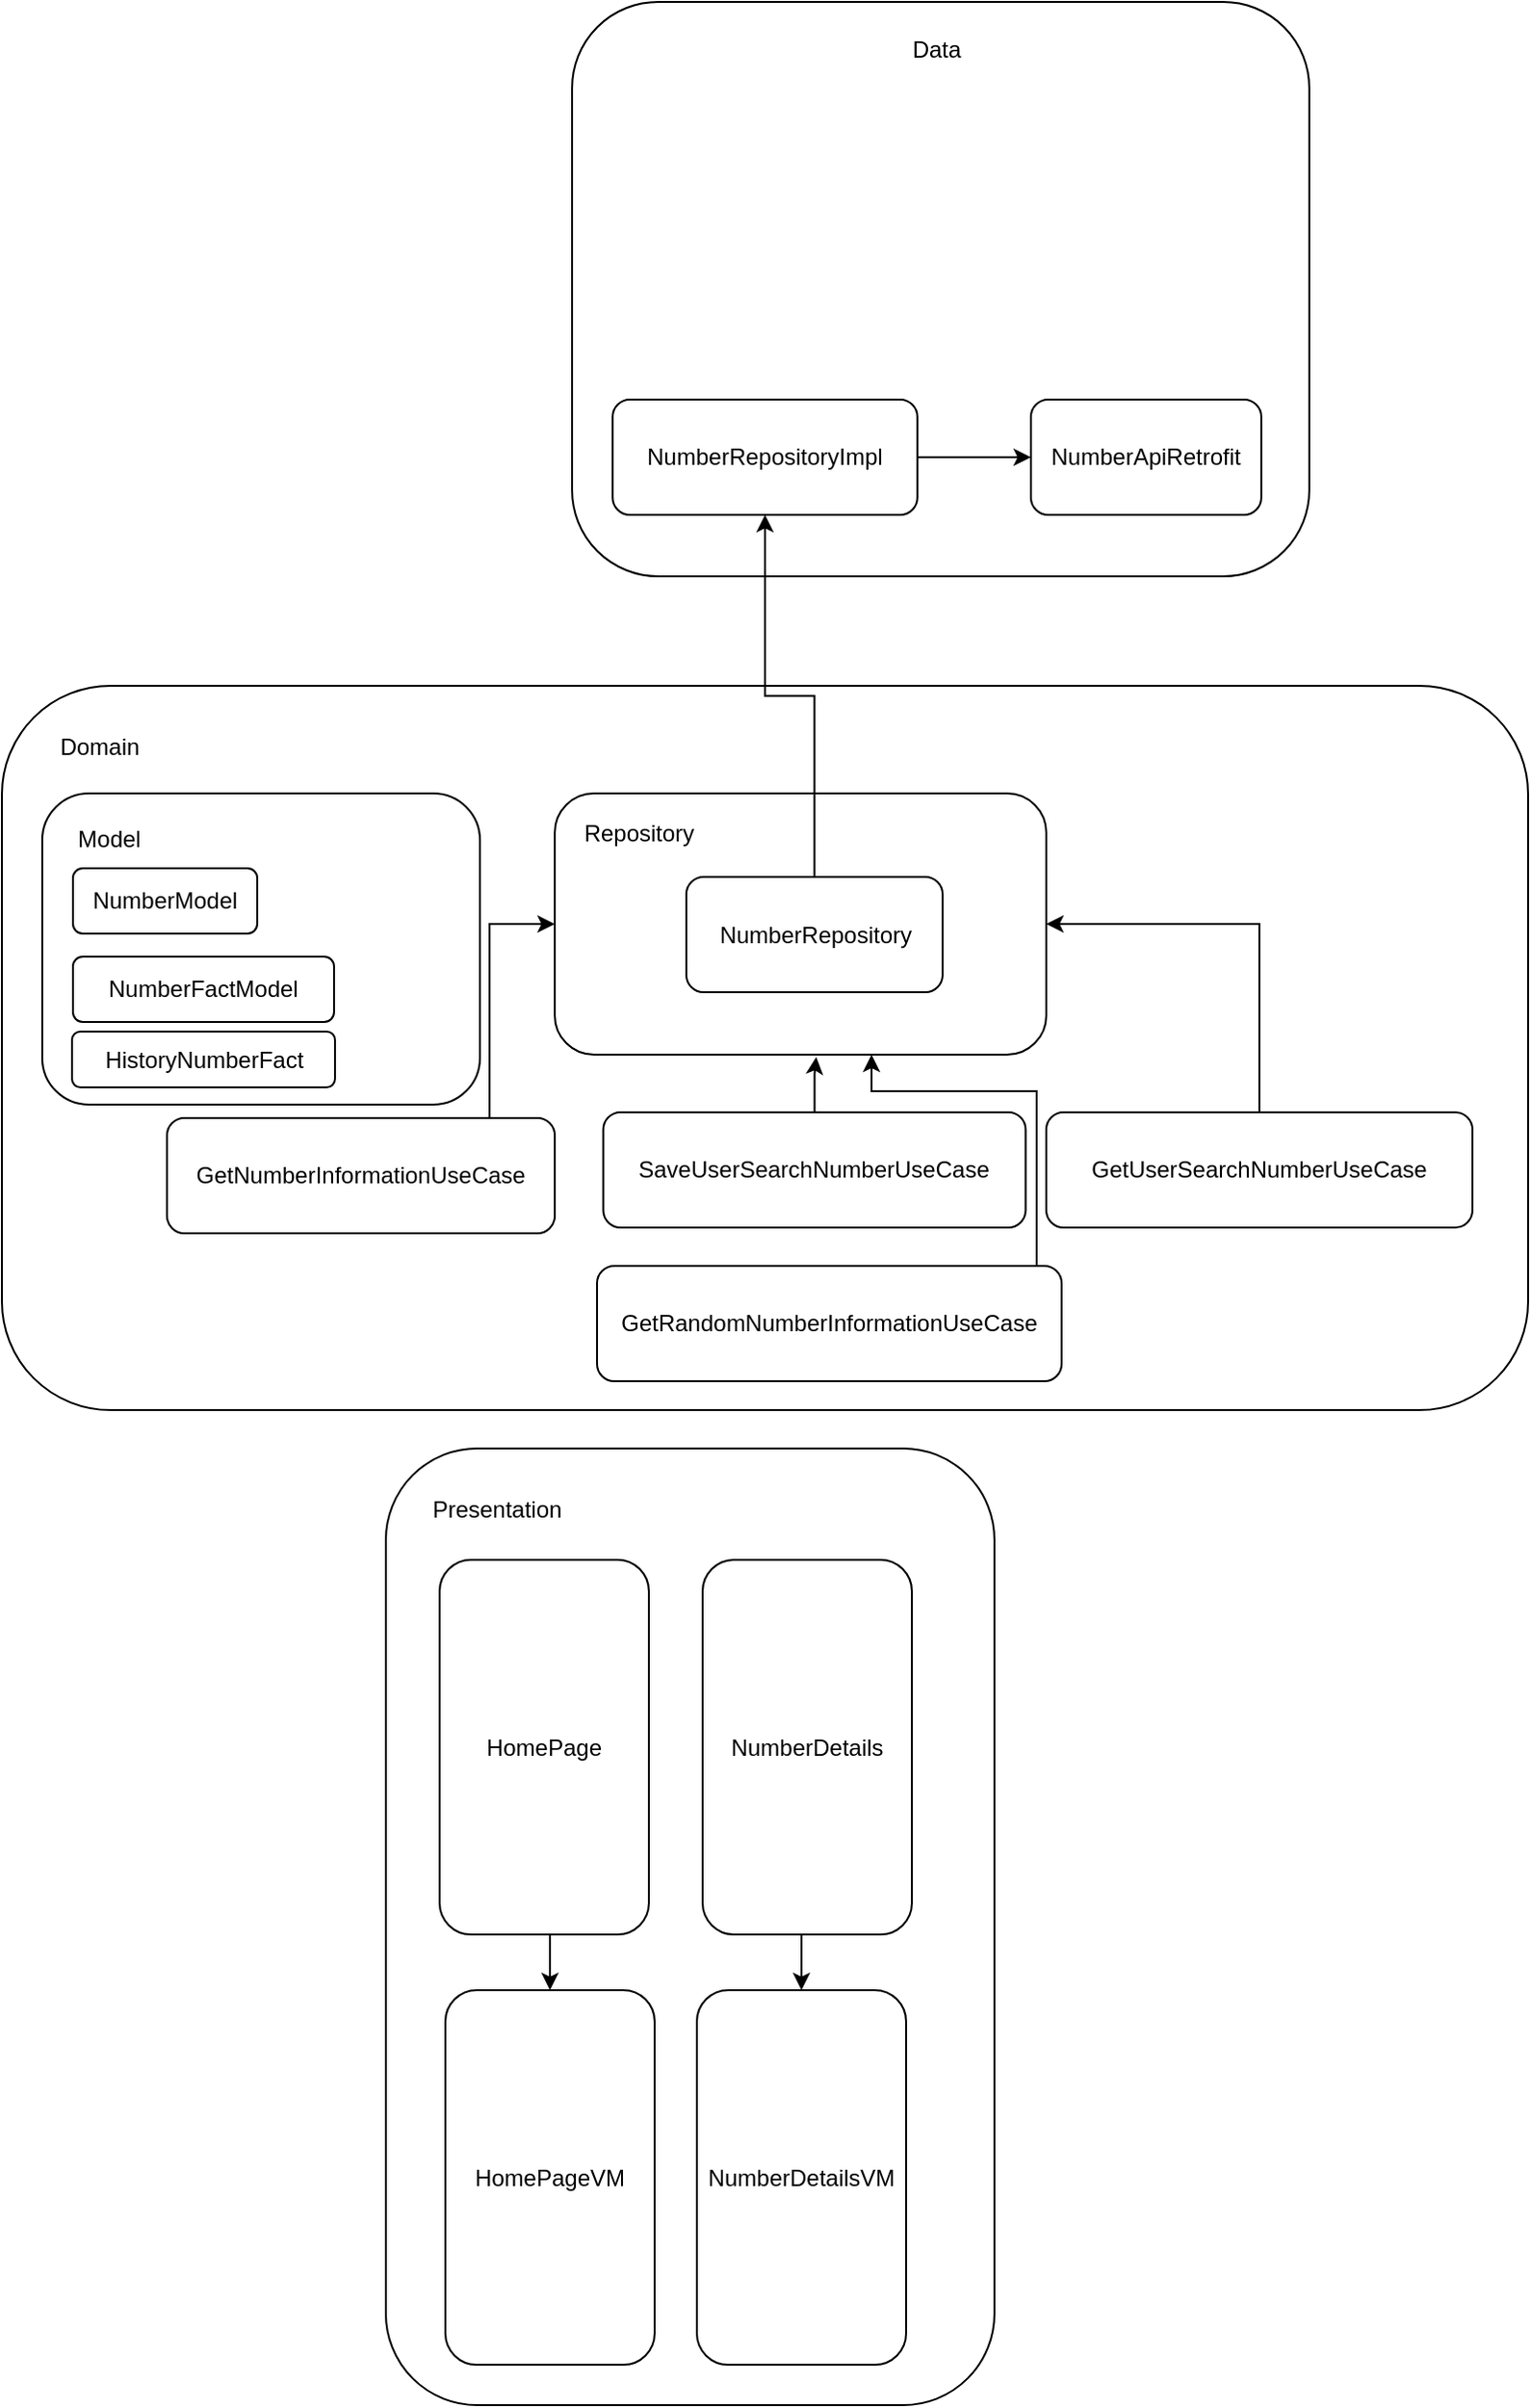 <mxfile version="21.3.7" type="device">
  <diagram name="Страница 1" id="rKRutEzbssfM5s9uYywh">
    <mxGraphModel dx="1647" dy="1308" grid="0" gridSize="10" guides="1" tooltips="1" connect="1" arrows="1" fold="1" page="0" pageScale="1" pageWidth="827" pageHeight="1169" math="0" shadow="0">
      <root>
        <mxCell id="0" />
        <mxCell id="1" parent="0" />
        <mxCell id="x_J3dZtN8wR6A18b4gdg-2" value="" style="rounded=1;whiteSpace=wrap;html=1;" vertex="1" parent="1">
          <mxGeometry x="-239" y="212" width="317" height="498" as="geometry" />
        </mxCell>
        <mxCell id="x_J3dZtN8wR6A18b4gdg-3" value="Presentation" style="text;html=1;strokeColor=none;fillColor=none;align=center;verticalAlign=middle;whiteSpace=wrap;rounded=0;" vertex="1" parent="1">
          <mxGeometry x="-211" y="229" width="60" height="30" as="geometry" />
        </mxCell>
        <mxCell id="x_J3dZtN8wR6A18b4gdg-8" style="edgeStyle=orthogonalEdgeStyle;rounded=0;orthogonalLoop=1;jettySize=auto;html=1;exitX=0.5;exitY=1;exitDx=0;exitDy=0;entryX=0.5;entryY=0;entryDx=0;entryDy=0;" edge="1" parent="1" source="x_J3dZtN8wR6A18b4gdg-4" target="x_J3dZtN8wR6A18b4gdg-6">
          <mxGeometry relative="1" as="geometry" />
        </mxCell>
        <mxCell id="x_J3dZtN8wR6A18b4gdg-4" value="HomePage" style="rounded=1;whiteSpace=wrap;html=1;" vertex="1" parent="1">
          <mxGeometry x="-211" y="270" width="109" height="195" as="geometry" />
        </mxCell>
        <mxCell id="x_J3dZtN8wR6A18b4gdg-9" style="edgeStyle=orthogonalEdgeStyle;rounded=0;orthogonalLoop=1;jettySize=auto;html=1;exitX=0.5;exitY=1;exitDx=0;exitDy=0;entryX=0.5;entryY=0;entryDx=0;entryDy=0;" edge="1" parent="1" source="x_J3dZtN8wR6A18b4gdg-5" target="x_J3dZtN8wR6A18b4gdg-7">
          <mxGeometry relative="1" as="geometry" />
        </mxCell>
        <mxCell id="x_J3dZtN8wR6A18b4gdg-5" value="NumberDetails&lt;br&gt;" style="rounded=1;whiteSpace=wrap;html=1;" vertex="1" parent="1">
          <mxGeometry x="-74" y="270" width="109" height="195" as="geometry" />
        </mxCell>
        <mxCell id="x_J3dZtN8wR6A18b4gdg-6" value="HomePageVM&lt;br&gt;" style="rounded=1;whiteSpace=wrap;html=1;" vertex="1" parent="1">
          <mxGeometry x="-208" y="494" width="109" height="195" as="geometry" />
        </mxCell>
        <mxCell id="x_J3dZtN8wR6A18b4gdg-7" value="NumberDetailsVM&lt;br&gt;" style="rounded=1;whiteSpace=wrap;html=1;" vertex="1" parent="1">
          <mxGeometry x="-77" y="494" width="109" height="195" as="geometry" />
        </mxCell>
        <mxCell id="x_J3dZtN8wR6A18b4gdg-10" value="" style="rounded=1;whiteSpace=wrap;html=1;" vertex="1" parent="1">
          <mxGeometry x="-439" y="-185" width="795" height="377" as="geometry" />
        </mxCell>
        <mxCell id="x_J3dZtN8wR6A18b4gdg-11" value="Domain&lt;br&gt;" style="text;html=1;strokeColor=none;fillColor=none;align=center;verticalAlign=middle;whiteSpace=wrap;rounded=0;" vertex="1" parent="1">
          <mxGeometry x="-418" y="-168" width="60" height="30" as="geometry" />
        </mxCell>
        <mxCell id="x_J3dZtN8wR6A18b4gdg-26" style="edgeStyle=orthogonalEdgeStyle;rounded=0;orthogonalLoop=1;jettySize=auto;html=1;entryX=0;entryY=0.5;entryDx=0;entryDy=0;" edge="1" parent="1" source="x_J3dZtN8wR6A18b4gdg-12" target="x_J3dZtN8wR6A18b4gdg-22">
          <mxGeometry relative="1" as="geometry">
            <Array as="points">
              <mxPoint x="-185" y="-61" />
            </Array>
          </mxGeometry>
        </mxCell>
        <mxCell id="x_J3dZtN8wR6A18b4gdg-12" value="GetNumberInformationUseCase" style="rounded=1;whiteSpace=wrap;html=1;" vertex="1" parent="1">
          <mxGeometry x="-353" y="40" width="202" height="60" as="geometry" />
        </mxCell>
        <mxCell id="x_J3dZtN8wR6A18b4gdg-27" style="edgeStyle=orthogonalEdgeStyle;rounded=0;orthogonalLoop=1;jettySize=auto;html=1;entryX=0.532;entryY=1.009;entryDx=0;entryDy=0;entryPerimeter=0;" edge="1" parent="1" source="x_J3dZtN8wR6A18b4gdg-13" target="x_J3dZtN8wR6A18b4gdg-22">
          <mxGeometry relative="1" as="geometry" />
        </mxCell>
        <mxCell id="x_J3dZtN8wR6A18b4gdg-13" value="SaveUserSearchNumberUseCase" style="rounded=1;whiteSpace=wrap;html=1;" vertex="1" parent="1">
          <mxGeometry x="-125.75" y="37" width="220" height="60" as="geometry" />
        </mxCell>
        <mxCell id="x_J3dZtN8wR6A18b4gdg-28" style="edgeStyle=orthogonalEdgeStyle;rounded=0;orthogonalLoop=1;jettySize=auto;html=1;entryX=1;entryY=0.5;entryDx=0;entryDy=0;" edge="1" parent="1" source="x_J3dZtN8wR6A18b4gdg-14" target="x_J3dZtN8wR6A18b4gdg-22">
          <mxGeometry relative="1" as="geometry" />
        </mxCell>
        <mxCell id="x_J3dZtN8wR6A18b4gdg-14" value="GetUserSearchNumberUseCase" style="rounded=1;whiteSpace=wrap;html=1;" vertex="1" parent="1">
          <mxGeometry x="105" y="37" width="222" height="60" as="geometry" />
        </mxCell>
        <mxCell id="x_J3dZtN8wR6A18b4gdg-15" value="" style="rounded=1;whiteSpace=wrap;html=1;" vertex="1" parent="1">
          <mxGeometry x="-418" y="-129" width="228" height="162" as="geometry" />
        </mxCell>
        <mxCell id="x_J3dZtN8wR6A18b4gdg-16" value="Model&lt;br&gt;" style="text;html=1;strokeColor=none;fillColor=none;align=center;verticalAlign=middle;whiteSpace=wrap;rounded=0;" vertex="1" parent="1">
          <mxGeometry x="-413" y="-120" width="60" height="30" as="geometry" />
        </mxCell>
        <mxCell id="x_J3dZtN8wR6A18b4gdg-17" value="NumberModel&lt;br&gt;" style="rounded=1;whiteSpace=wrap;html=1;" vertex="1" parent="1">
          <mxGeometry x="-402" y="-90" width="96" height="34" as="geometry" />
        </mxCell>
        <mxCell id="x_J3dZtN8wR6A18b4gdg-18" value="NumberFactModel" style="rounded=1;whiteSpace=wrap;html=1;" vertex="1" parent="1">
          <mxGeometry x="-402" y="-44" width="136" height="34" as="geometry" />
        </mxCell>
        <mxCell id="x_J3dZtN8wR6A18b4gdg-22" value="" style="rounded=1;whiteSpace=wrap;html=1;" vertex="1" parent="1">
          <mxGeometry x="-151" y="-129" width="256" height="136" as="geometry" />
        </mxCell>
        <mxCell id="x_J3dZtN8wR6A18b4gdg-23" value="Repository" style="text;html=1;strokeColor=none;fillColor=none;align=center;verticalAlign=middle;whiteSpace=wrap;rounded=0;" vertex="1" parent="1">
          <mxGeometry x="-137" y="-123" width="60" height="30" as="geometry" />
        </mxCell>
        <mxCell id="x_J3dZtN8wR6A18b4gdg-24" value="NumberRepository" style="rounded=1;whiteSpace=wrap;html=1;" vertex="1" parent="1">
          <mxGeometry x="-82.5" y="-85.5" width="133.5" height="60" as="geometry" />
        </mxCell>
        <mxCell id="x_J3dZtN8wR6A18b4gdg-29" style="edgeStyle=orthogonalEdgeStyle;rounded=0;orthogonalLoop=1;jettySize=auto;html=1;" edge="1" parent="1" source="x_J3dZtN8wR6A18b4gdg-25" target="x_J3dZtN8wR6A18b4gdg-22">
          <mxGeometry relative="1" as="geometry">
            <Array as="points">
              <mxPoint x="100" y="26" />
              <mxPoint x="14" y="26" />
            </Array>
          </mxGeometry>
        </mxCell>
        <mxCell id="x_J3dZtN8wR6A18b4gdg-25" value="GetRandomNumberInformationUseCase" style="rounded=1;whiteSpace=wrap;html=1;" vertex="1" parent="1">
          <mxGeometry x="-129" y="117" width="242" height="60" as="geometry" />
        </mxCell>
        <mxCell id="x_J3dZtN8wR6A18b4gdg-30" value="" style="rounded=1;whiteSpace=wrap;html=1;" vertex="1" parent="1">
          <mxGeometry x="-142" y="-541" width="384" height="299" as="geometry" />
        </mxCell>
        <mxCell id="x_J3dZtN8wR6A18b4gdg-31" value="Data" style="text;html=1;strokeColor=none;fillColor=none;align=center;verticalAlign=middle;whiteSpace=wrap;rounded=0;" vertex="1" parent="1">
          <mxGeometry x="18" y="-531" width="60" height="30" as="geometry" />
        </mxCell>
        <mxCell id="x_J3dZtN8wR6A18b4gdg-37" style="edgeStyle=orthogonalEdgeStyle;rounded=0;orthogonalLoop=1;jettySize=auto;html=1;entryX=0;entryY=0.5;entryDx=0;entryDy=0;" edge="1" parent="1" source="x_J3dZtN8wR6A18b4gdg-32" target="x_J3dZtN8wR6A18b4gdg-35">
          <mxGeometry relative="1" as="geometry" />
        </mxCell>
        <mxCell id="x_J3dZtN8wR6A18b4gdg-32" value="NumberRepositoryImpl" style="rounded=1;whiteSpace=wrap;html=1;" vertex="1" parent="1">
          <mxGeometry x="-120.88" y="-334" width="158.75" height="60" as="geometry" />
        </mxCell>
        <mxCell id="x_J3dZtN8wR6A18b4gdg-34" style="edgeStyle=orthogonalEdgeStyle;rounded=0;orthogonalLoop=1;jettySize=auto;html=1;" edge="1" parent="1" source="x_J3dZtN8wR6A18b4gdg-24" target="x_J3dZtN8wR6A18b4gdg-32">
          <mxGeometry relative="1" as="geometry" />
        </mxCell>
        <mxCell id="x_J3dZtN8wR6A18b4gdg-35" value="NumberApiRetrofit" style="rounded=1;whiteSpace=wrap;html=1;" vertex="1" parent="1">
          <mxGeometry x="97" y="-334" width="120" height="60" as="geometry" />
        </mxCell>
        <mxCell id="x_J3dZtN8wR6A18b4gdg-38" value="HistoryNumberFact" style="rounded=1;whiteSpace=wrap;html=1;" vertex="1" parent="1">
          <mxGeometry x="-402.5" y="-5" width="137" height="29" as="geometry" />
        </mxCell>
      </root>
    </mxGraphModel>
  </diagram>
</mxfile>
